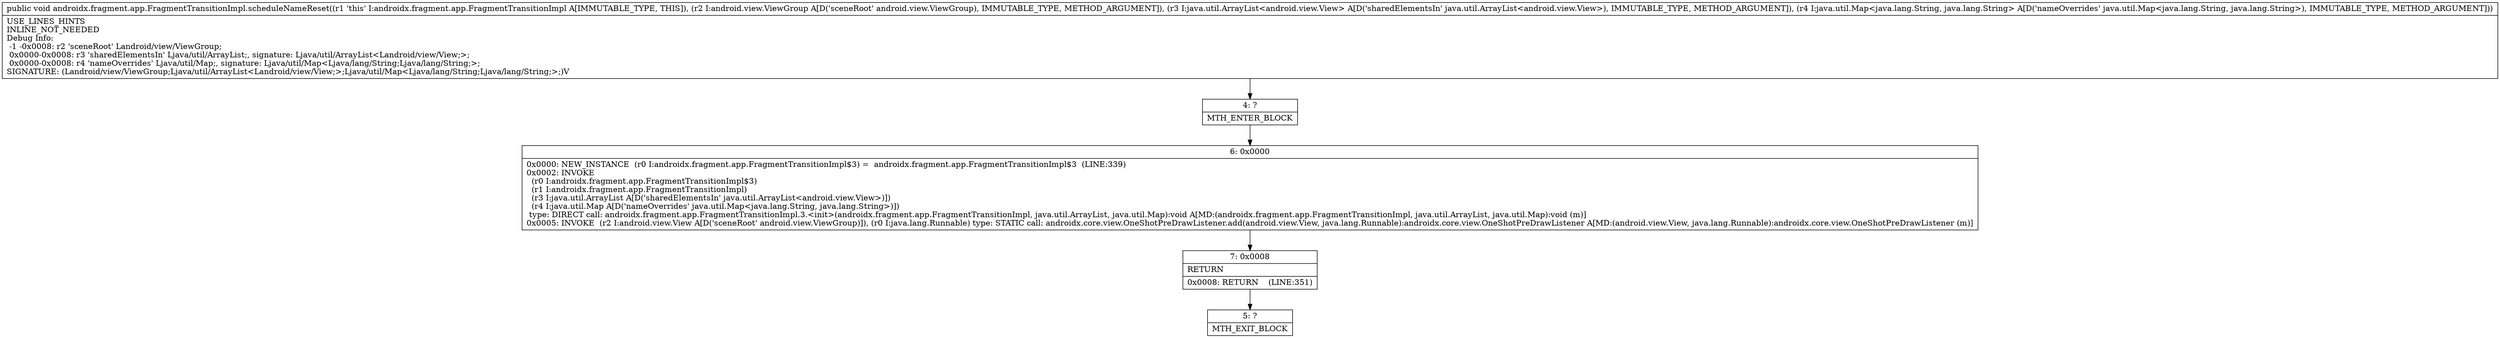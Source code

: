 digraph "CFG forandroidx.fragment.app.FragmentTransitionImpl.scheduleNameReset(Landroid\/view\/ViewGroup;Ljava\/util\/ArrayList;Ljava\/util\/Map;)V" {
Node_4 [shape=record,label="{4\:\ ?|MTH_ENTER_BLOCK\l}"];
Node_6 [shape=record,label="{6\:\ 0x0000|0x0000: NEW_INSTANCE  (r0 I:androidx.fragment.app.FragmentTransitionImpl$3) =  androidx.fragment.app.FragmentTransitionImpl$3  (LINE:339)\l0x0002: INVOKE  \l  (r0 I:androidx.fragment.app.FragmentTransitionImpl$3)\l  (r1 I:androidx.fragment.app.FragmentTransitionImpl)\l  (r3 I:java.util.ArrayList A[D('sharedElementsIn' java.util.ArrayList\<android.view.View\>)])\l  (r4 I:java.util.Map A[D('nameOverrides' java.util.Map\<java.lang.String, java.lang.String\>)])\l type: DIRECT call: androidx.fragment.app.FragmentTransitionImpl.3.\<init\>(androidx.fragment.app.FragmentTransitionImpl, java.util.ArrayList, java.util.Map):void A[MD:(androidx.fragment.app.FragmentTransitionImpl, java.util.ArrayList, java.util.Map):void (m)]\l0x0005: INVOKE  (r2 I:android.view.View A[D('sceneRoot' android.view.ViewGroup)]), (r0 I:java.lang.Runnable) type: STATIC call: androidx.core.view.OneShotPreDrawListener.add(android.view.View, java.lang.Runnable):androidx.core.view.OneShotPreDrawListener A[MD:(android.view.View, java.lang.Runnable):androidx.core.view.OneShotPreDrawListener (m)]\l}"];
Node_7 [shape=record,label="{7\:\ 0x0008|RETURN\l|0x0008: RETURN    (LINE:351)\l}"];
Node_5 [shape=record,label="{5\:\ ?|MTH_EXIT_BLOCK\l}"];
MethodNode[shape=record,label="{public void androidx.fragment.app.FragmentTransitionImpl.scheduleNameReset((r1 'this' I:androidx.fragment.app.FragmentTransitionImpl A[IMMUTABLE_TYPE, THIS]), (r2 I:android.view.ViewGroup A[D('sceneRoot' android.view.ViewGroup), IMMUTABLE_TYPE, METHOD_ARGUMENT]), (r3 I:java.util.ArrayList\<android.view.View\> A[D('sharedElementsIn' java.util.ArrayList\<android.view.View\>), IMMUTABLE_TYPE, METHOD_ARGUMENT]), (r4 I:java.util.Map\<java.lang.String, java.lang.String\> A[D('nameOverrides' java.util.Map\<java.lang.String, java.lang.String\>), IMMUTABLE_TYPE, METHOD_ARGUMENT]))  | USE_LINES_HINTS\lINLINE_NOT_NEEDED\lDebug Info:\l  \-1 \-0x0008: r2 'sceneRoot' Landroid\/view\/ViewGroup;\l  0x0000\-0x0008: r3 'sharedElementsIn' Ljava\/util\/ArrayList;, signature: Ljava\/util\/ArrayList\<Landroid\/view\/View;\>;\l  0x0000\-0x0008: r4 'nameOverrides' Ljava\/util\/Map;, signature: Ljava\/util\/Map\<Ljava\/lang\/String;Ljava\/lang\/String;\>;\lSIGNATURE: (Landroid\/view\/ViewGroup;Ljava\/util\/ArrayList\<Landroid\/view\/View;\>;Ljava\/util\/Map\<Ljava\/lang\/String;Ljava\/lang\/String;\>;)V\l}"];
MethodNode -> Node_4;Node_4 -> Node_6;
Node_6 -> Node_7;
Node_7 -> Node_5;
}

